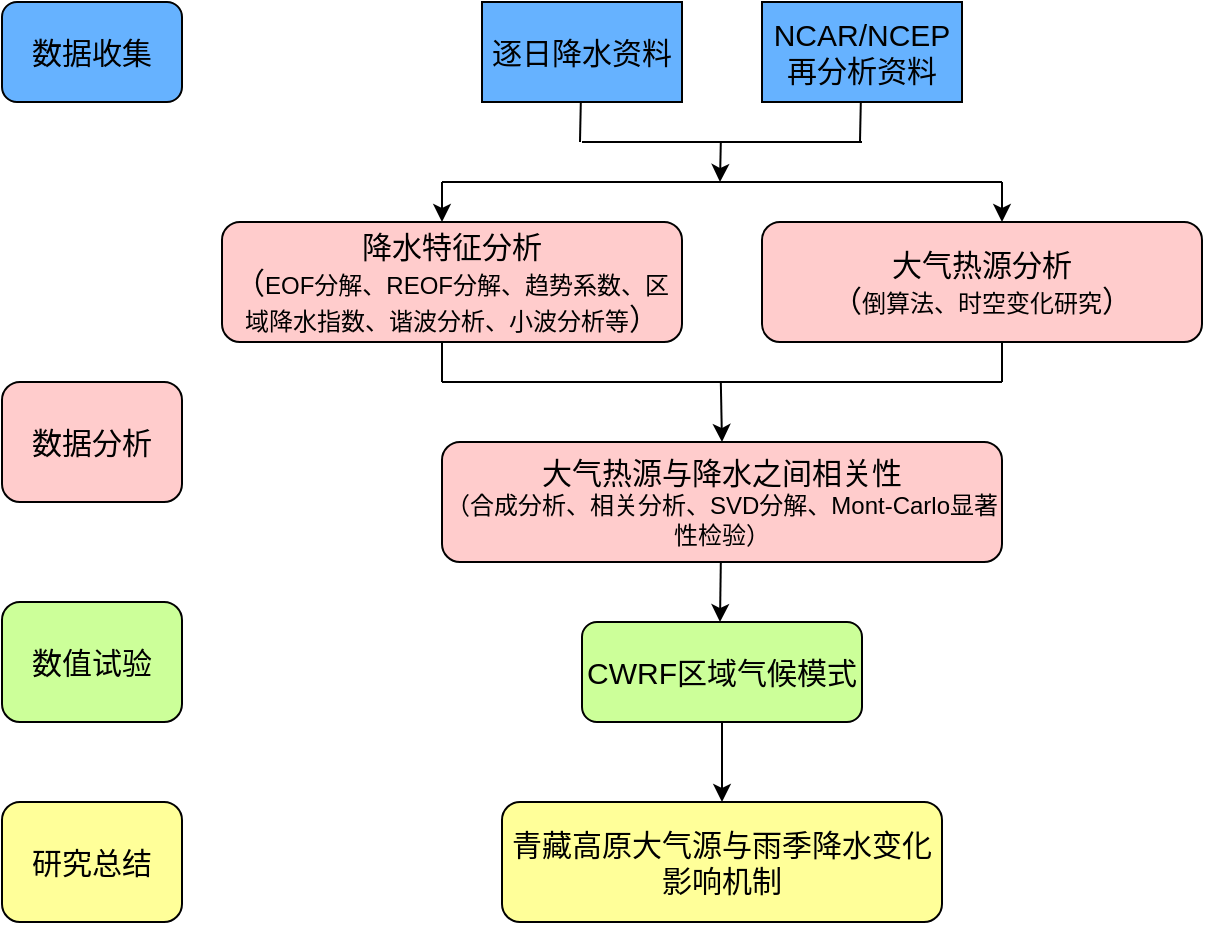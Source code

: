 <mxfile version="26.1.0">
  <diagram name="第 1 页" id="uSeLu-7NwSD2mq3TuJt0">
    <mxGraphModel dx="878" dy="589" grid="1" gridSize="10" guides="1" tooltips="1" connect="1" arrows="1" fold="1" page="1" pageScale="1" pageWidth="827" pageHeight="1169" math="0" shadow="0">
      <root>
        <mxCell id="0" />
        <mxCell id="1" parent="0" />
        <mxCell id="e1haQ970VzW10dpaDO0G-1" value="&lt;font style=&quot;font-size: 15px; color: light-dark(rgb(0, 0, 0), rgb(237, 237, 237));&quot;&gt;数据收集&lt;/font&gt;" style="rounded=1;whiteSpace=wrap;html=1;fillColor=light-dark(#66B2FF,#EDEDED);" vertex="1" parent="1">
          <mxGeometry x="20" y="20" width="90" height="50" as="geometry" />
        </mxCell>
        <mxCell id="e1haQ970VzW10dpaDO0G-2" value="&lt;font style=&quot;font-size: 15px;&quot;&gt;降水特征分析&lt;/font&gt;&lt;div&gt;&lt;font style=&quot;font-size: 15px;&quot;&gt;（&lt;/font&gt;&lt;font style=&quot;font-size: 12px;&quot;&gt;EOF分解、REOF分解、趋势系数、区域降水指数、谐波分析、小波分析等&lt;/font&gt;&lt;font style=&quot;font-size: 15px;&quot;&gt;）&lt;/font&gt;&lt;/div&gt;" style="rounded=1;whiteSpace=wrap;html=1;fillColor=light-dark(#FFCCCC,var(--ge-dark-color, #121212));" vertex="1" parent="1">
          <mxGeometry x="130" y="130" width="230" height="60" as="geometry" />
        </mxCell>
        <mxCell id="e1haQ970VzW10dpaDO0G-3" value="&lt;font style=&quot;font-size: 15px;&quot;&gt;大气热源分析&lt;/font&gt;&lt;div&gt;&lt;font style=&quot;font-size: 15px;&quot;&gt;（&lt;/font&gt;倒算法、时空变化研究&lt;font style=&quot;font-size: 15px;&quot;&gt;）&lt;/font&gt;&lt;/div&gt;" style="rounded=1;whiteSpace=wrap;html=1;fillColor=light-dark(#FFCCCC,var(--ge-dark-color, #121212));" vertex="1" parent="1">
          <mxGeometry x="400" y="130" width="220" height="60" as="geometry" />
        </mxCell>
        <mxCell id="e1haQ970VzW10dpaDO0G-4" value="&lt;font style=&quot;font-size: 15px;&quot;&gt;大气热源与降水之间相关性&lt;/font&gt;&lt;div&gt;&lt;font style=&quot;font-size: 12px;&quot;&gt;（合成分析、相关分析、SVD分解、Mont-Carlo显著性检验）&lt;/font&gt;&lt;/div&gt;" style="rounded=1;whiteSpace=wrap;html=1;fillColor=light-dark(#FFCCCC,var(--ge-dark-color, #121212));" vertex="1" parent="1">
          <mxGeometry x="240" y="240" width="280" height="60" as="geometry" />
        </mxCell>
        <mxCell id="e1haQ970VzW10dpaDO0G-20" value="" style="edgeStyle=orthogonalEdgeStyle;rounded=0;orthogonalLoop=1;jettySize=auto;html=1;" edge="1" parent="1" source="e1haQ970VzW10dpaDO0G-5" target="e1haQ970VzW10dpaDO0G-6">
          <mxGeometry relative="1" as="geometry" />
        </mxCell>
        <mxCell id="e1haQ970VzW10dpaDO0G-5" value="&lt;font style=&quot;font-size: 15px;&quot;&gt;CWRF区域气候模式&lt;/font&gt;" style="rounded=1;whiteSpace=wrap;html=1;fillColor=light-dark(#CCFF99,var(--ge-dark-color, #121212));" vertex="1" parent="1">
          <mxGeometry x="310" y="330" width="140" height="50" as="geometry" />
        </mxCell>
        <mxCell id="e1haQ970VzW10dpaDO0G-6" value="&lt;font style=&quot;font-size: 15px;&quot;&gt;青藏高原大气源与雨季降水变化影响机制&lt;/font&gt;" style="rounded=1;whiteSpace=wrap;html=1;fillColor=light-dark(#FFFF99,var(--ge-dark-color, #121212));" vertex="1" parent="1">
          <mxGeometry x="270" y="420" width="220" height="60" as="geometry" />
        </mxCell>
        <mxCell id="e1haQ970VzW10dpaDO0G-7" value="" style="endArrow=none;html=1;rounded=0;" edge="1" parent="1">
          <mxGeometry width="50" height="50" relative="1" as="geometry">
            <mxPoint x="240" y="210" as="sourcePoint" />
            <mxPoint x="240" y="190" as="targetPoint" />
            <Array as="points" />
          </mxGeometry>
        </mxCell>
        <mxCell id="e1haQ970VzW10dpaDO0G-8" value="" style="endArrow=none;html=1;rounded=0;" edge="1" parent="1">
          <mxGeometry width="50" height="50" relative="1" as="geometry">
            <mxPoint x="240" y="110" as="sourcePoint" />
            <mxPoint x="520" y="110" as="targetPoint" />
          </mxGeometry>
        </mxCell>
        <mxCell id="e1haQ970VzW10dpaDO0G-9" value="" style="endArrow=classic;html=1;rounded=0;" edge="1" parent="1">
          <mxGeometry width="50" height="50" relative="1" as="geometry">
            <mxPoint x="240" y="110" as="sourcePoint" />
            <mxPoint x="240" y="130" as="targetPoint" />
          </mxGeometry>
        </mxCell>
        <mxCell id="e1haQ970VzW10dpaDO0G-10" value="" style="endArrow=classic;html=1;rounded=0;" edge="1" parent="1">
          <mxGeometry width="50" height="50" relative="1" as="geometry">
            <mxPoint x="520" y="110" as="sourcePoint" />
            <mxPoint x="520" y="130" as="targetPoint" />
          </mxGeometry>
        </mxCell>
        <mxCell id="e1haQ970VzW10dpaDO0G-13" value="" style="endArrow=none;html=1;rounded=0;" edge="1" parent="1">
          <mxGeometry width="50" height="50" relative="1" as="geometry">
            <mxPoint x="520" y="210" as="sourcePoint" />
            <mxPoint x="240" y="210" as="targetPoint" />
            <Array as="points">
              <mxPoint x="390" y="210" />
            </Array>
          </mxGeometry>
        </mxCell>
        <mxCell id="e1haQ970VzW10dpaDO0G-15" value="" style="endArrow=classic;html=1;rounded=0;" edge="1" parent="1">
          <mxGeometry width="50" height="50" relative="1" as="geometry">
            <mxPoint x="379.41" y="210" as="sourcePoint" />
            <mxPoint x="380" y="240" as="targetPoint" />
          </mxGeometry>
        </mxCell>
        <mxCell id="e1haQ970VzW10dpaDO0G-22" value="&lt;span style=&quot;font-size: 15px;&quot;&gt;逐日降水资料&lt;/span&gt;" style="rounded=0;whiteSpace=wrap;html=1;fillColor=light-dark(#66B2FF,var(--ge-dark-color, #121212));" vertex="1" parent="1">
          <mxGeometry x="260" y="20" width="100" height="50" as="geometry" />
        </mxCell>
        <mxCell id="e1haQ970VzW10dpaDO0G-23" value="&lt;span style=&quot;font-size: 15px;&quot;&gt;NCAR/NCEP&lt;/span&gt;&lt;span style=&quot;font-size: 15px;&quot;&gt;再分析资料&lt;/span&gt;" style="rounded=0;whiteSpace=wrap;html=1;fillColor=light-dark(#66B2FF,var(--ge-dark-color, #121212));" vertex="1" parent="1">
          <mxGeometry x="400" y="20" width="100" height="50" as="geometry" />
        </mxCell>
        <mxCell id="e1haQ970VzW10dpaDO0G-24" value="" style="endArrow=none;html=1;rounded=0;" edge="1" parent="1">
          <mxGeometry width="50" height="50" relative="1" as="geometry">
            <mxPoint x="310" y="90" as="sourcePoint" />
            <mxPoint x="450" y="90" as="targetPoint" />
          </mxGeometry>
        </mxCell>
        <mxCell id="e1haQ970VzW10dpaDO0G-25" value="" style="endArrow=none;html=1;rounded=0;" edge="1" parent="1">
          <mxGeometry width="50" height="50" relative="1" as="geometry">
            <mxPoint x="309" y="90" as="sourcePoint" />
            <mxPoint x="309.41" y="70" as="targetPoint" />
            <Array as="points" />
          </mxGeometry>
        </mxCell>
        <mxCell id="e1haQ970VzW10dpaDO0G-26" value="" style="endArrow=none;html=1;rounded=0;" edge="1" parent="1">
          <mxGeometry width="50" height="50" relative="1" as="geometry">
            <mxPoint x="449" y="90" as="sourcePoint" />
            <mxPoint x="449.41" y="70" as="targetPoint" />
            <Array as="points" />
          </mxGeometry>
        </mxCell>
        <mxCell id="e1haQ970VzW10dpaDO0G-27" value="" style="endArrow=classic;html=1;rounded=0;" edge="1" parent="1">
          <mxGeometry width="50" height="50" relative="1" as="geometry">
            <mxPoint x="379.41" y="300" as="sourcePoint" />
            <mxPoint x="379" y="330" as="targetPoint" />
          </mxGeometry>
        </mxCell>
        <mxCell id="e1haQ970VzW10dpaDO0G-28" value="" style="endArrow=classic;html=1;rounded=0;" edge="1" parent="1">
          <mxGeometry width="50" height="50" relative="1" as="geometry">
            <mxPoint x="379.41" y="90" as="sourcePoint" />
            <mxPoint x="379" y="110" as="targetPoint" />
          </mxGeometry>
        </mxCell>
        <mxCell id="e1haQ970VzW10dpaDO0G-29" value="&lt;font style=&quot;font-size: 15px;&quot;&gt;数据分析&lt;/font&gt;" style="rounded=1;whiteSpace=wrap;html=1;fillColor=light-dark(#FFCCCC,var(--ge-dark-color, #121212));" vertex="1" parent="1">
          <mxGeometry x="20" y="210" width="90" height="60" as="geometry" />
        </mxCell>
        <mxCell id="e1haQ970VzW10dpaDO0G-32" value="" style="endArrow=none;html=1;rounded=0;" edge="1" parent="1">
          <mxGeometry width="50" height="50" relative="1" as="geometry">
            <mxPoint x="520" y="210" as="sourcePoint" />
            <mxPoint x="520" y="190" as="targetPoint" />
          </mxGeometry>
        </mxCell>
        <mxCell id="e1haQ970VzW10dpaDO0G-33" value="&lt;font style=&quot;font-size: 15px;&quot;&gt;数值试验&lt;/font&gt;" style="rounded=1;whiteSpace=wrap;html=1;fillColor=light-dark(#CCFF99,var(--ge-dark-color, #121212));" vertex="1" parent="1">
          <mxGeometry x="20" y="320" width="90" height="60" as="geometry" />
        </mxCell>
        <mxCell id="e1haQ970VzW10dpaDO0G-34" value="&lt;font style=&quot;font-size: 15px;&quot;&gt;研究总结&lt;/font&gt;" style="rounded=1;whiteSpace=wrap;html=1;fillColor=light-dark(#FFFF99,var(--ge-dark-color, #121212));" vertex="1" parent="1">
          <mxGeometry x="20" y="420" width="90" height="60" as="geometry" />
        </mxCell>
      </root>
    </mxGraphModel>
  </diagram>
</mxfile>
